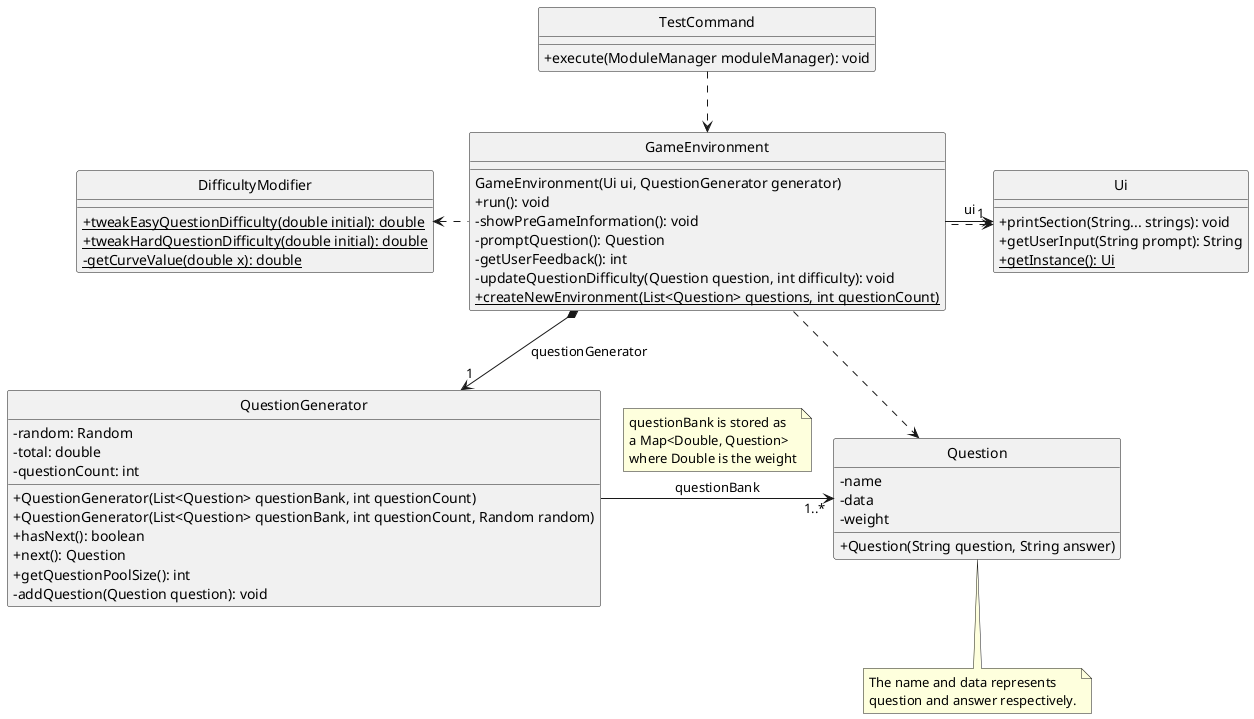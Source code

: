 @startuml
'https://plantuml.com/class-diagram

skinparam classAttributeIconSize 0
hide circle

TestCommand ..> GameEnvironment

GameEnvironment -> "1" Ui : "ui"
Ui <. GameEnvironment
GameEnvironment *--> "1" QuestionGenerator : "questionGenerator"
DifficultyModifier <. GameEnvironment
QuestionGenerator -> "1..*" Question : "questionBank"
note top on link 
  questionBank is stored as
  a Map<Double, Question>
  where Double is the weight
endnote
GameEnvironment ..>  Question

class TestCommand {
  + execute(ModuleManager moduleManager): void
}

class GameEnvironment {
  GameEnvironment(Ui ui, QuestionGenerator generator)
  + run(): void
  - showPreGameInformation(): void
  - promptQuestion(): Question
  - getUserFeedback(): int
  - updateQuestionDifficulty(Question question, int difficulty): void
  + {static} createNewEnvironment(List<Question> questions, int questionCount)
}

class QuestionGenerator {
  - random: Random
  - total: double
  - questionCount: int
  + QuestionGenerator(List<Question> questionBank, int questionCount)
  + QuestionGenerator(List<Question> questionBank, int questionCount, Random random)
  + hasNext(): boolean
  + next(): Question
  + getQuestionPoolSize(): int
  - addQuestion(Question question): void
}

class Question {
  - name
  - data
  - weight
  + Question(String question, String answer)
}

note bottom of Question
  The name and data represents
  question and answer respectively.
endnote

class Ui {
  + printSection(String... strings): void
  + getUserInput(String prompt): String
  + {static} getInstance(): Ui
}

class DifficultyModifier {
  + {static} tweakEasyQuestionDifficulty(double initial): double
  + {static} tweakHardQuestionDifficulty(double initial): double
  - {static} getCurveValue(double x): double
}


@enduml